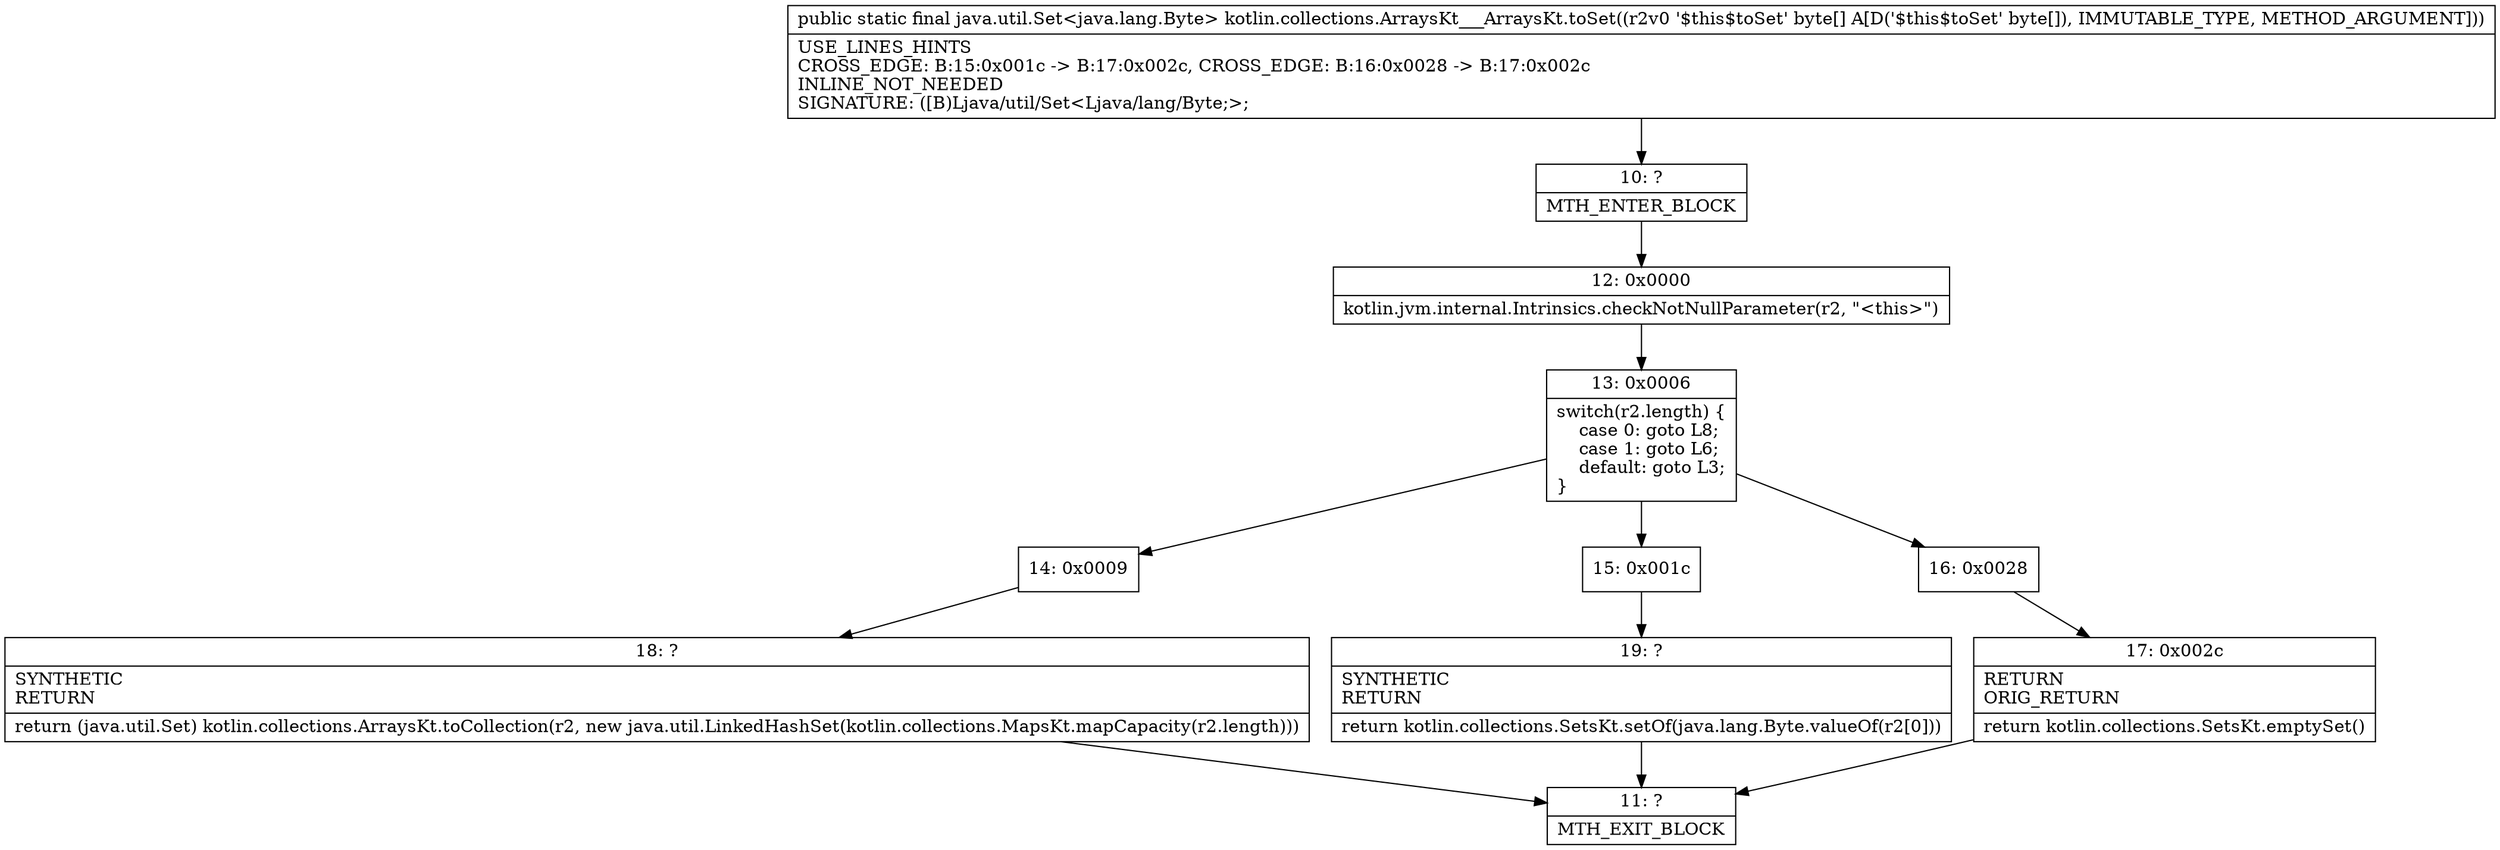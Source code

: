 digraph "CFG forkotlin.collections.ArraysKt___ArraysKt.toSet([B)Ljava\/util\/Set;" {
Node_10 [shape=record,label="{10\:\ ?|MTH_ENTER_BLOCK\l}"];
Node_12 [shape=record,label="{12\:\ 0x0000|kotlin.jvm.internal.Intrinsics.checkNotNullParameter(r2, \"\<this\>\")\l}"];
Node_13 [shape=record,label="{13\:\ 0x0006|switch(r2.length) \{\l    case 0: goto L8;\l    case 1: goto L6;\l    default: goto L3;\l\}\l}"];
Node_14 [shape=record,label="{14\:\ 0x0009}"];
Node_18 [shape=record,label="{18\:\ ?|SYNTHETIC\lRETURN\l|return (java.util.Set) kotlin.collections.ArraysKt.toCollection(r2, new java.util.LinkedHashSet(kotlin.collections.MapsKt.mapCapacity(r2.length)))\l}"];
Node_11 [shape=record,label="{11\:\ ?|MTH_EXIT_BLOCK\l}"];
Node_15 [shape=record,label="{15\:\ 0x001c}"];
Node_19 [shape=record,label="{19\:\ ?|SYNTHETIC\lRETURN\l|return kotlin.collections.SetsKt.setOf(java.lang.Byte.valueOf(r2[0]))\l}"];
Node_16 [shape=record,label="{16\:\ 0x0028}"];
Node_17 [shape=record,label="{17\:\ 0x002c|RETURN\lORIG_RETURN\l|return kotlin.collections.SetsKt.emptySet()\l}"];
MethodNode[shape=record,label="{public static final java.util.Set\<java.lang.Byte\> kotlin.collections.ArraysKt___ArraysKt.toSet((r2v0 '$this$toSet' byte[] A[D('$this$toSet' byte[]), IMMUTABLE_TYPE, METHOD_ARGUMENT]))  | USE_LINES_HINTS\lCROSS_EDGE: B:15:0x001c \-\> B:17:0x002c, CROSS_EDGE: B:16:0x0028 \-\> B:17:0x002c\lINLINE_NOT_NEEDED\lSIGNATURE: ([B)Ljava\/util\/Set\<Ljava\/lang\/Byte;\>;\l}"];
MethodNode -> Node_10;Node_10 -> Node_12;
Node_12 -> Node_13;
Node_13 -> Node_14;
Node_13 -> Node_15;
Node_13 -> Node_16;
Node_14 -> Node_18;
Node_18 -> Node_11;
Node_15 -> Node_19;
Node_19 -> Node_11;
Node_16 -> Node_17;
Node_17 -> Node_11;
}

